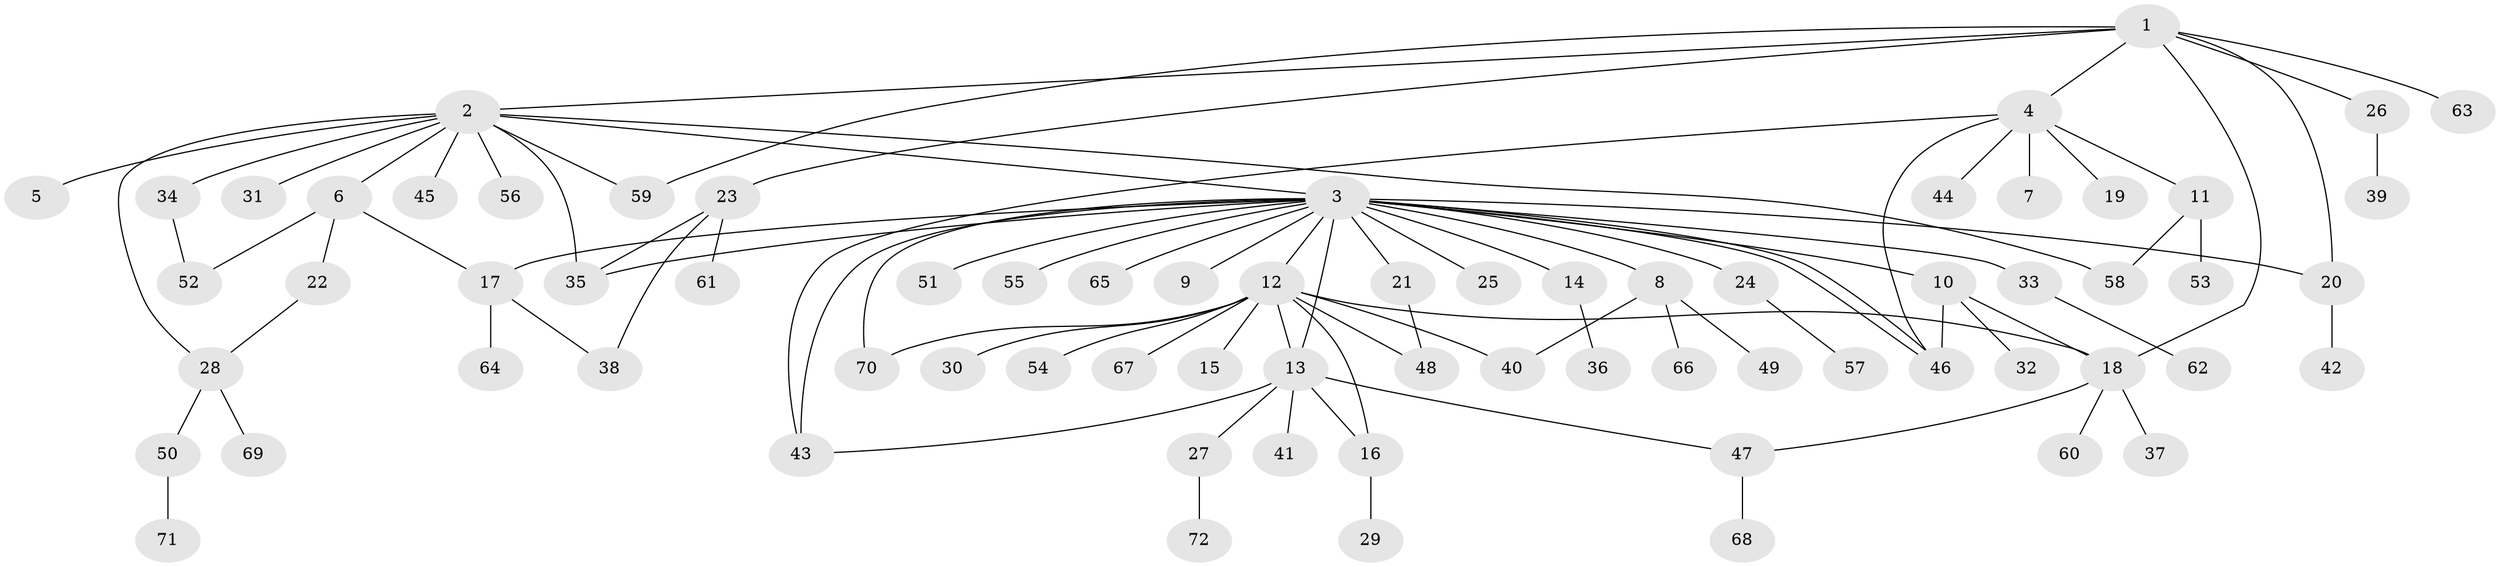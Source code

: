// coarse degree distribution, {7: 0.0392156862745098, 13: 0.0196078431372549, 20: 0.0196078431372549, 8: 0.0392156862745098, 1: 0.5686274509803921, 3: 0.0784313725490196, 2: 0.17647058823529413, 11: 0.0196078431372549, 5: 0.0196078431372549, 4: 0.0196078431372549}
// Generated by graph-tools (version 1.1) at 2025/23/03/03/25 07:23:51]
// undirected, 72 vertices, 93 edges
graph export_dot {
graph [start="1"]
  node [color=gray90,style=filled];
  1;
  2;
  3;
  4;
  5;
  6;
  7;
  8;
  9;
  10;
  11;
  12;
  13;
  14;
  15;
  16;
  17;
  18;
  19;
  20;
  21;
  22;
  23;
  24;
  25;
  26;
  27;
  28;
  29;
  30;
  31;
  32;
  33;
  34;
  35;
  36;
  37;
  38;
  39;
  40;
  41;
  42;
  43;
  44;
  45;
  46;
  47;
  48;
  49;
  50;
  51;
  52;
  53;
  54;
  55;
  56;
  57;
  58;
  59;
  60;
  61;
  62;
  63;
  64;
  65;
  66;
  67;
  68;
  69;
  70;
  71;
  72;
  1 -- 2;
  1 -- 4;
  1 -- 18;
  1 -- 20;
  1 -- 23;
  1 -- 26;
  1 -- 59;
  1 -- 63;
  2 -- 3;
  2 -- 5;
  2 -- 6;
  2 -- 28;
  2 -- 31;
  2 -- 34;
  2 -- 35;
  2 -- 45;
  2 -- 56;
  2 -- 58;
  2 -- 59;
  3 -- 8;
  3 -- 9;
  3 -- 10;
  3 -- 12;
  3 -- 13;
  3 -- 14;
  3 -- 17;
  3 -- 20;
  3 -- 21;
  3 -- 24;
  3 -- 25;
  3 -- 33;
  3 -- 35;
  3 -- 43;
  3 -- 46;
  3 -- 46;
  3 -- 51;
  3 -- 55;
  3 -- 65;
  3 -- 70;
  4 -- 7;
  4 -- 11;
  4 -- 19;
  4 -- 43;
  4 -- 44;
  4 -- 46;
  6 -- 17;
  6 -- 22;
  6 -- 52;
  8 -- 40;
  8 -- 49;
  8 -- 66;
  10 -- 18;
  10 -- 32;
  10 -- 46;
  11 -- 53;
  11 -- 58;
  12 -- 13;
  12 -- 15;
  12 -- 16;
  12 -- 18;
  12 -- 30;
  12 -- 40;
  12 -- 48;
  12 -- 54;
  12 -- 67;
  12 -- 70;
  13 -- 16;
  13 -- 27;
  13 -- 41;
  13 -- 43;
  13 -- 47;
  14 -- 36;
  16 -- 29;
  17 -- 38;
  17 -- 64;
  18 -- 37;
  18 -- 47;
  18 -- 60;
  20 -- 42;
  21 -- 48;
  22 -- 28;
  23 -- 35;
  23 -- 38;
  23 -- 61;
  24 -- 57;
  26 -- 39;
  27 -- 72;
  28 -- 50;
  28 -- 69;
  33 -- 62;
  34 -- 52;
  47 -- 68;
  50 -- 71;
}
